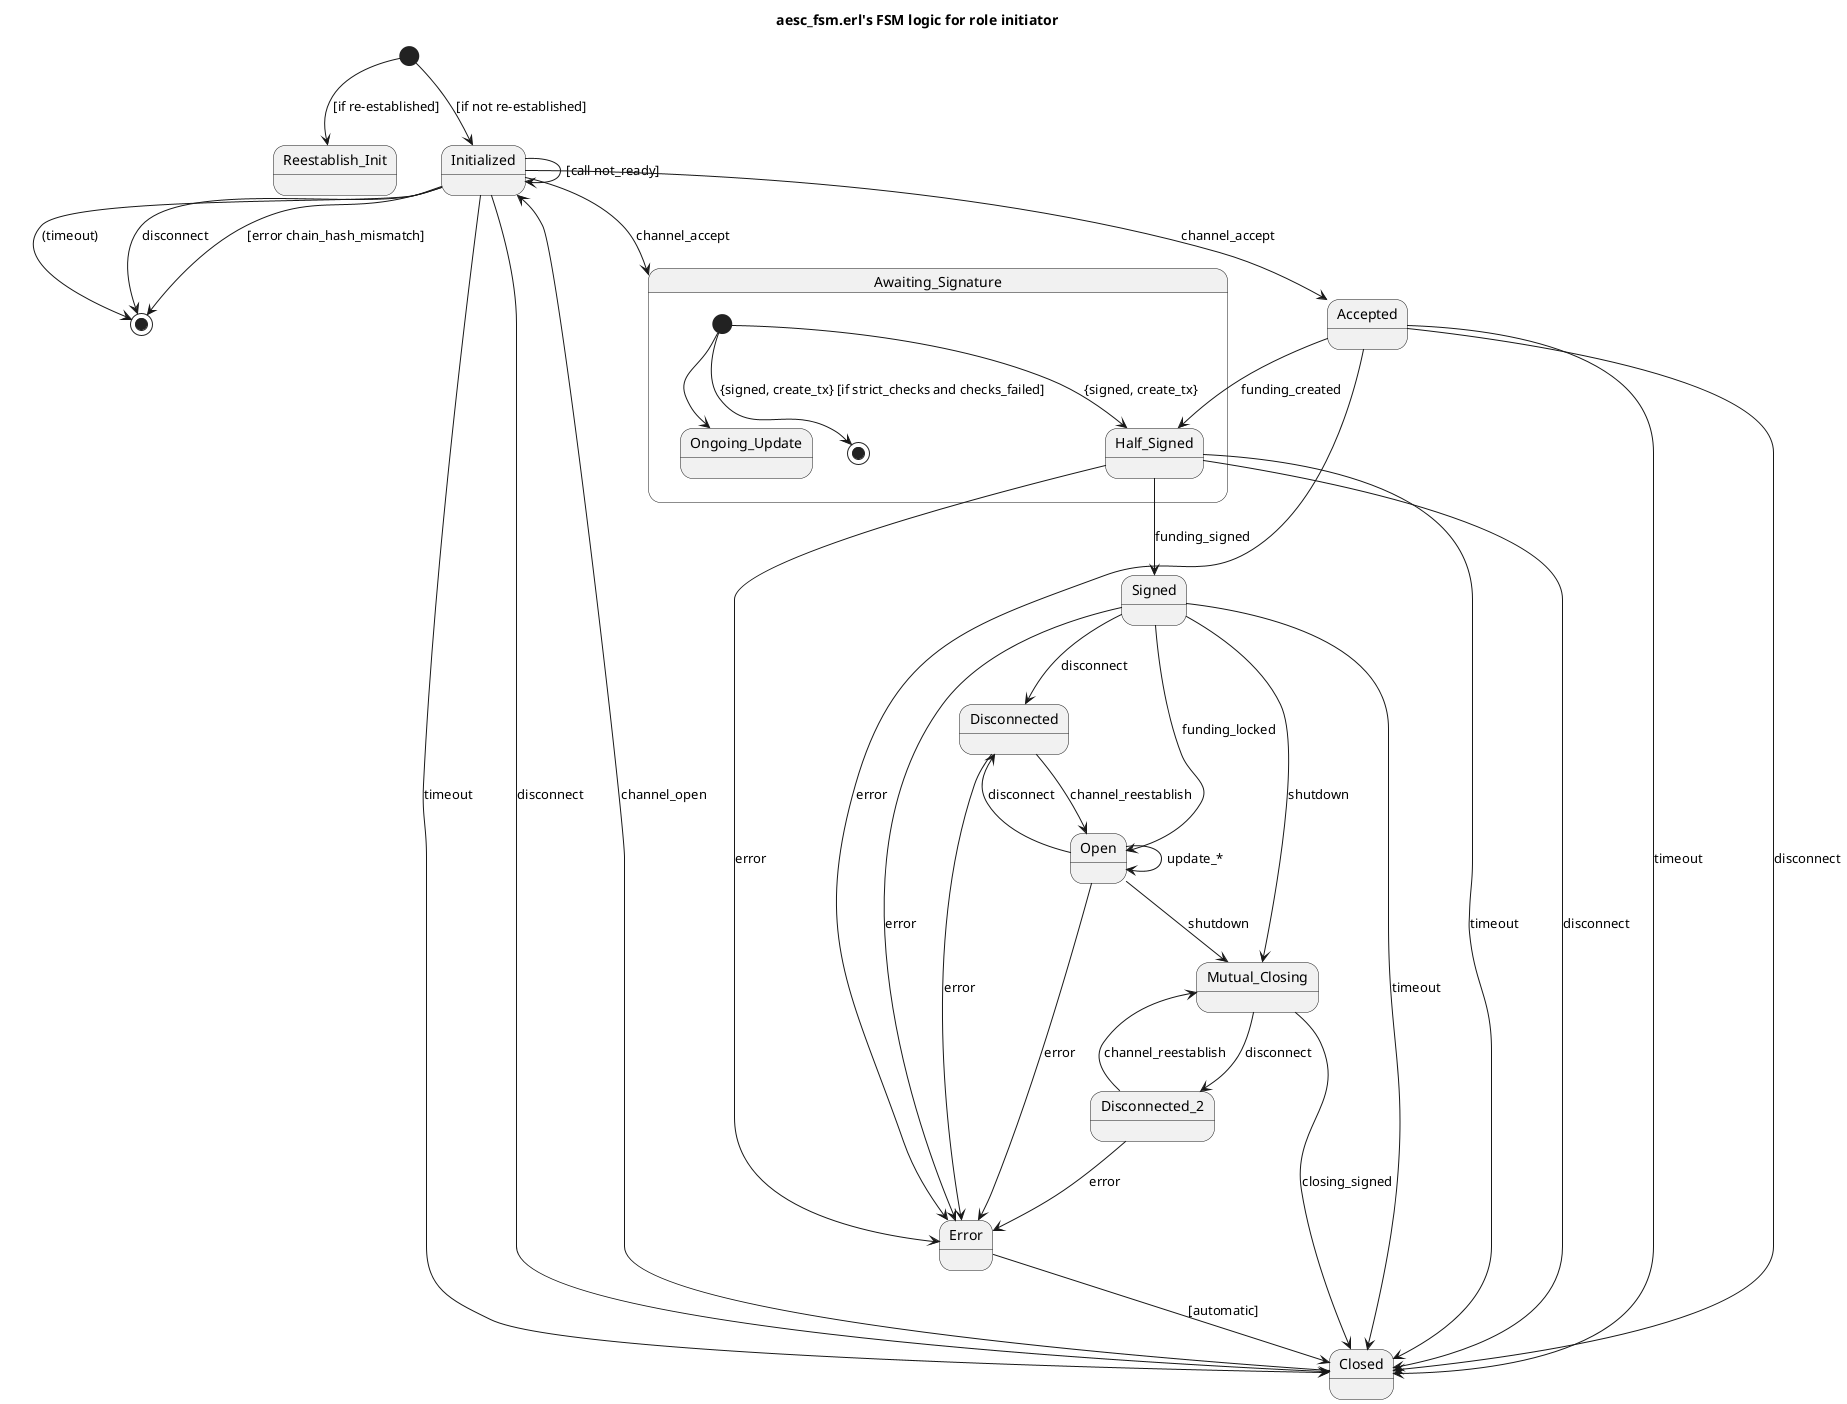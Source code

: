 @startuml
title aesc_fsm.erl's FSM logic for role initiator

[*] --> Reestablish_Init     : [if re-established]
[*] --> Initialized          : [if not re-established]

Initialized --> [*]                    : [error chain_hash_mismatch]
Initialized --> [*]                    : (timeout)
Initialized --> [*]                    : disconnect
Initialized --> Initialized            : [call not_ready]
Initialized --> Awaiting_Signature     : channel_accept

state Awaiting_Signature {
  [*] --> Ongoing_Update
  [*] --> Half_Signed  : {signed, create_tx}
  [*] --> [*] :  {signed, create_tx} [if strict_checks and checks_failed]
}

Closed --> Initialized : channel_open

Error --> Closed : [automatic]

Initialized --> Closed             : timeout
Initialized --> Closed             : disconnect
Initialized --> Accepted           : channel_accept

Accepted --> Error                 : error
Accepted --> Closed                : timeout
Accepted --> Closed                : disconnect
Accepted --> Half_Signed           : funding_created

Half_Signed --> Error              : error
Half_Signed --> Closed             : timeout
Half_Signed --> Closed             : disconnect
Half_Signed --> Signed             : funding_signed

Signed --> Error                   : error
Signed --> Closed                  : timeout
Signed --> Disconnected            : disconnect
Signed --> Open                    : funding_locked
Signed --> Mutual_Closing          : shutdown

Open --> Error                     : error
Open --> Disconnected              : disconnect
Open --> Open                      : update_*
Open --> Mutual_Closing            : shutdown

Disconnected --> Error             : error
Disconnected --> Open              : channel_reestablish

Mutual_Closing --> Disconnected_2  : disconnect
Mutual_Closing --> Closed          : closing_signed

Disconnected_2 --> Error           : error
Disconnected_2 --> Mutual_Closing  : channel_reestablish

@enduml
